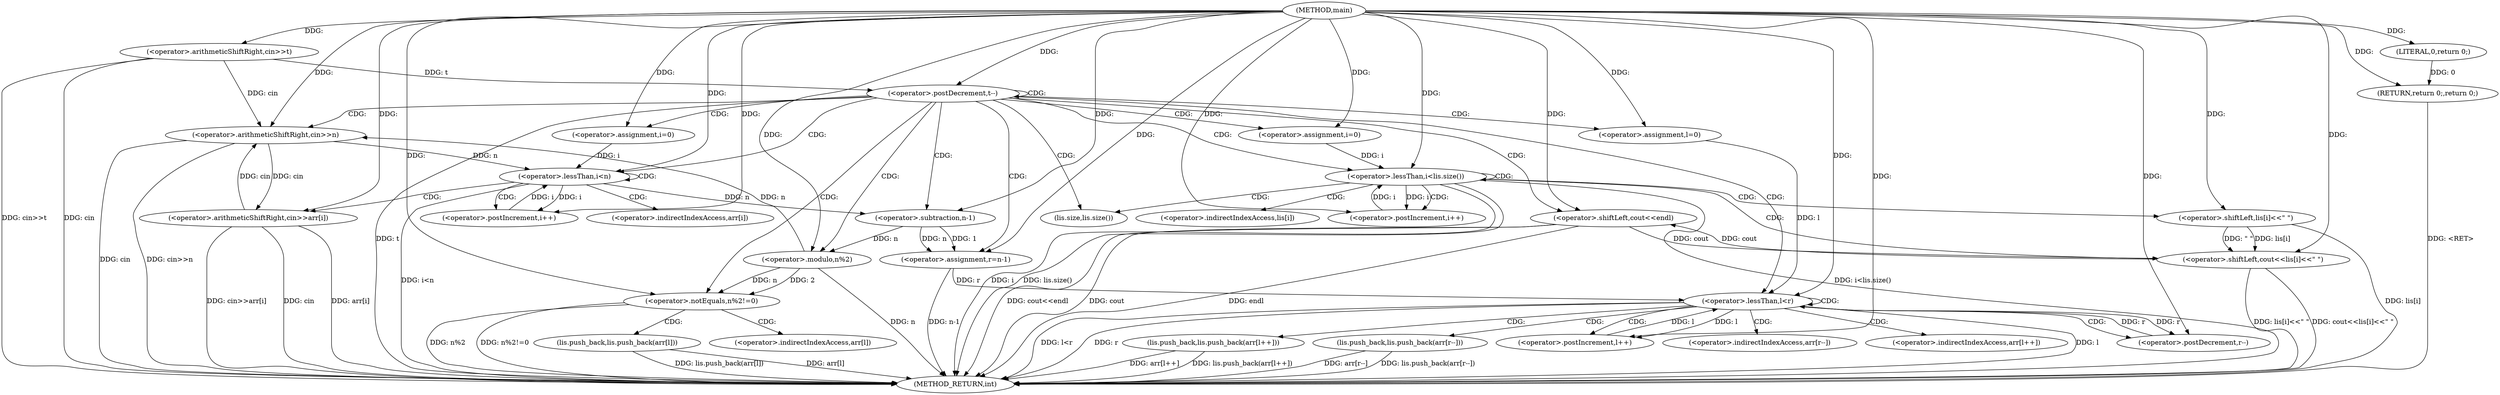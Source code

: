 digraph "main" {  
"1000101" [label = "(METHOD,main)" ]
"1000189" [label = "(METHOD_RETURN,int)" ]
"1000104" [label = "(<operator>.arithmeticShiftRight,cin>>t)" ]
"1000187" [label = "(RETURN,return 0;,return 0;)" ]
"1000108" [label = "(<operator>.postDecrement,t--)" ]
"1000188" [label = "(LITERAL,0,return 0;)" ]
"1000114" [label = "(<operator>.arithmeticShiftRight,cin>>n)" ]
"1000133" [label = "(<operator>.assignment,l=0)" ]
"1000137" [label = "(<operator>.assignment,r=n-1)" ]
"1000184" [label = "(<operator>.shiftLeft,cout<<endl)" ]
"1000119" [label = "(<operator>.assignment,i=0)" ]
"1000122" [label = "(<operator>.lessThan,i<n)" ]
"1000125" [label = "(<operator>.postIncrement,i++)" ]
"1000127" [label = "(<operator>.arithmeticShiftRight,cin>>arr[i])" ]
"1000143" [label = "(<operator>.lessThan,l<r)" ]
"1000158" [label = "(<operator>.notEquals,n%2!=0)" ]
"1000163" [label = "(lis.push_back,lis.push_back(arr[l]))" ]
"1000169" [label = "(<operator>.assignment,i=0)" ]
"1000172" [label = "(<operator>.lessThan,i<lis.size())" ]
"1000175" [label = "(<operator>.postIncrement,i++)" ]
"1000177" [label = "(<operator>.shiftLeft,cout<<lis[i]<<\" \")" ]
"1000139" [label = "(<operator>.subtraction,n-1)" ]
"1000147" [label = "(lis.push_back,lis.push_back(arr[l++]))" ]
"1000152" [label = "(lis.push_back,lis.push_back(arr[r--]))" ]
"1000159" [label = "(<operator>.modulo,n%2)" ]
"1000179" [label = "(<operator>.shiftLeft,lis[i]<<\" \")" ]
"1000150" [label = "(<operator>.postIncrement,l++)" ]
"1000155" [label = "(<operator>.postDecrement,r--)" ]
"1000129" [label = "(<operator>.indirectIndexAccess,arr[i])" ]
"1000164" [label = "(<operator>.indirectIndexAccess,arr[l])" ]
"1000174" [label = "(lis.size,lis.size())" ]
"1000148" [label = "(<operator>.indirectIndexAccess,arr[l++])" ]
"1000153" [label = "(<operator>.indirectIndexAccess,arr[r--])" ]
"1000180" [label = "(<operator>.indirectIndexAccess,lis[i])" ]
  "1000187" -> "1000189"  [ label = "DDG: <RET>"] 
  "1000104" -> "1000189"  [ label = "DDG: cin"] 
  "1000104" -> "1000189"  [ label = "DDG: cin>>t"] 
  "1000108" -> "1000189"  [ label = "DDG: t"] 
  "1000114" -> "1000189"  [ label = "DDG: cin"] 
  "1000114" -> "1000189"  [ label = "DDG: cin>>n"] 
  "1000122" -> "1000189"  [ label = "DDG: i<n"] 
  "1000137" -> "1000189"  [ label = "DDG: n-1"] 
  "1000143" -> "1000189"  [ label = "DDG: l"] 
  "1000143" -> "1000189"  [ label = "DDG: r"] 
  "1000143" -> "1000189"  [ label = "DDG: l<r"] 
  "1000159" -> "1000189"  [ label = "DDG: n"] 
  "1000158" -> "1000189"  [ label = "DDG: n%2"] 
  "1000158" -> "1000189"  [ label = "DDG: n%2!=0"] 
  "1000163" -> "1000189"  [ label = "DDG: arr[l]"] 
  "1000163" -> "1000189"  [ label = "DDG: lis.push_back(arr[l])"] 
  "1000172" -> "1000189"  [ label = "DDG: i"] 
  "1000172" -> "1000189"  [ label = "DDG: lis.size()"] 
  "1000172" -> "1000189"  [ label = "DDG: i<lis.size()"] 
  "1000184" -> "1000189"  [ label = "DDG: cout"] 
  "1000184" -> "1000189"  [ label = "DDG: cout<<endl"] 
  "1000179" -> "1000189"  [ label = "DDG: lis[i]"] 
  "1000177" -> "1000189"  [ label = "DDG: lis[i]<<\" \""] 
  "1000177" -> "1000189"  [ label = "DDG: cout<<lis[i]<<\" \""] 
  "1000147" -> "1000189"  [ label = "DDG: arr[l++]"] 
  "1000147" -> "1000189"  [ label = "DDG: lis.push_back(arr[l++])"] 
  "1000152" -> "1000189"  [ label = "DDG: arr[r--]"] 
  "1000152" -> "1000189"  [ label = "DDG: lis.push_back(arr[r--])"] 
  "1000127" -> "1000189"  [ label = "DDG: cin"] 
  "1000127" -> "1000189"  [ label = "DDG: arr[i]"] 
  "1000127" -> "1000189"  [ label = "DDG: cin>>arr[i]"] 
  "1000184" -> "1000189"  [ label = "DDG: endl"] 
  "1000188" -> "1000187"  [ label = "DDG: 0"] 
  "1000101" -> "1000187"  [ label = "DDG: "] 
  "1000101" -> "1000104"  [ label = "DDG: "] 
  "1000101" -> "1000188"  [ label = "DDG: "] 
  "1000104" -> "1000108"  [ label = "DDG: t"] 
  "1000101" -> "1000108"  [ label = "DDG: "] 
  "1000101" -> "1000133"  [ label = "DDG: "] 
  "1000139" -> "1000137"  [ label = "DDG: 1"] 
  "1000139" -> "1000137"  [ label = "DDG: n"] 
  "1000104" -> "1000114"  [ label = "DDG: cin"] 
  "1000127" -> "1000114"  [ label = "DDG: cin"] 
  "1000101" -> "1000114"  [ label = "DDG: "] 
  "1000159" -> "1000114"  [ label = "DDG: n"] 
  "1000101" -> "1000119"  [ label = "DDG: "] 
  "1000101" -> "1000137"  [ label = "DDG: "] 
  "1000101" -> "1000169"  [ label = "DDG: "] 
  "1000177" -> "1000184"  [ label = "DDG: cout"] 
  "1000101" -> "1000184"  [ label = "DDG: "] 
  "1000119" -> "1000122"  [ label = "DDG: i"] 
  "1000125" -> "1000122"  [ label = "DDG: i"] 
  "1000101" -> "1000122"  [ label = "DDG: "] 
  "1000114" -> "1000122"  [ label = "DDG: n"] 
  "1000122" -> "1000125"  [ label = "DDG: i"] 
  "1000101" -> "1000125"  [ label = "DDG: "] 
  "1000114" -> "1000127"  [ label = "DDG: cin"] 
  "1000101" -> "1000127"  [ label = "DDG: "] 
  "1000122" -> "1000139"  [ label = "DDG: n"] 
  "1000101" -> "1000139"  [ label = "DDG: "] 
  "1000133" -> "1000143"  [ label = "DDG: l"] 
  "1000150" -> "1000143"  [ label = "DDG: l"] 
  "1000101" -> "1000143"  [ label = "DDG: "] 
  "1000137" -> "1000143"  [ label = "DDG: r"] 
  "1000155" -> "1000143"  [ label = "DDG: r"] 
  "1000159" -> "1000158"  [ label = "DDG: 2"] 
  "1000159" -> "1000158"  [ label = "DDG: n"] 
  "1000101" -> "1000158"  [ label = "DDG: "] 
  "1000169" -> "1000172"  [ label = "DDG: i"] 
  "1000175" -> "1000172"  [ label = "DDG: i"] 
  "1000101" -> "1000172"  [ label = "DDG: "] 
  "1000172" -> "1000175"  [ label = "DDG: i"] 
  "1000101" -> "1000175"  [ label = "DDG: "] 
  "1000184" -> "1000177"  [ label = "DDG: cout"] 
  "1000101" -> "1000177"  [ label = "DDG: "] 
  "1000179" -> "1000177"  [ label = "DDG: \" \""] 
  "1000179" -> "1000177"  [ label = "DDG: lis[i]"] 
  "1000139" -> "1000159"  [ label = "DDG: n"] 
  "1000101" -> "1000159"  [ label = "DDG: "] 
  "1000101" -> "1000179"  [ label = "DDG: "] 
  "1000143" -> "1000150"  [ label = "DDG: l"] 
  "1000101" -> "1000150"  [ label = "DDG: "] 
  "1000143" -> "1000155"  [ label = "DDG: r"] 
  "1000101" -> "1000155"  [ label = "DDG: "] 
  "1000108" -> "1000174"  [ label = "CDG: "] 
  "1000108" -> "1000119"  [ label = "CDG: "] 
  "1000108" -> "1000139"  [ label = "CDG: "] 
  "1000108" -> "1000114"  [ label = "CDG: "] 
  "1000108" -> "1000133"  [ label = "CDG: "] 
  "1000108" -> "1000172"  [ label = "CDG: "] 
  "1000108" -> "1000169"  [ label = "CDG: "] 
  "1000108" -> "1000122"  [ label = "CDG: "] 
  "1000108" -> "1000143"  [ label = "CDG: "] 
  "1000108" -> "1000159"  [ label = "CDG: "] 
  "1000108" -> "1000158"  [ label = "CDG: "] 
  "1000108" -> "1000137"  [ label = "CDG: "] 
  "1000108" -> "1000108"  [ label = "CDG: "] 
  "1000108" -> "1000184"  [ label = "CDG: "] 
  "1000122" -> "1000125"  [ label = "CDG: "] 
  "1000122" -> "1000127"  [ label = "CDG: "] 
  "1000122" -> "1000122"  [ label = "CDG: "] 
  "1000122" -> "1000129"  [ label = "CDG: "] 
  "1000143" -> "1000153"  [ label = "CDG: "] 
  "1000143" -> "1000152"  [ label = "CDG: "] 
  "1000143" -> "1000150"  [ label = "CDG: "] 
  "1000143" -> "1000148"  [ label = "CDG: "] 
  "1000143" -> "1000143"  [ label = "CDG: "] 
  "1000143" -> "1000155"  [ label = "CDG: "] 
  "1000143" -> "1000147"  [ label = "CDG: "] 
  "1000158" -> "1000164"  [ label = "CDG: "] 
  "1000158" -> "1000163"  [ label = "CDG: "] 
  "1000172" -> "1000174"  [ label = "CDG: "] 
  "1000172" -> "1000180"  [ label = "CDG: "] 
  "1000172" -> "1000172"  [ label = "CDG: "] 
  "1000172" -> "1000175"  [ label = "CDG: "] 
  "1000172" -> "1000179"  [ label = "CDG: "] 
  "1000172" -> "1000177"  [ label = "CDG: "] 
}
